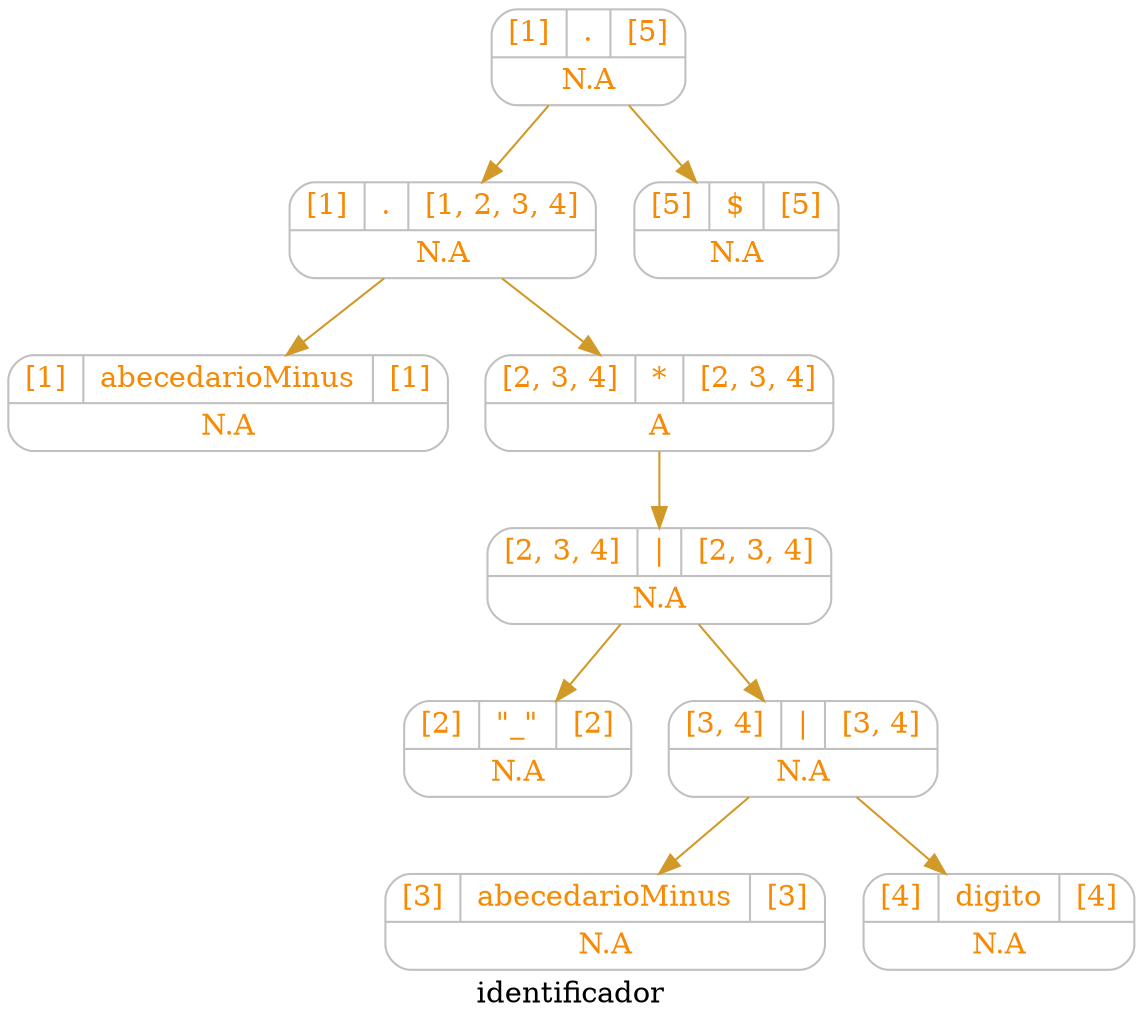 digraph structs {

node[shape=Mrecord color=gray fontcolor="#f78a05"];
label ="identificador"
edge[color="#d19928"];
struct391726130[label="{{[1]|<here>.|[5]}|N.A}"];
    struct391726130->struct715698682
struct715698682[label="{{[1]|<here>.|[1, 2, 3, 4]}|N.A}"];
    struct715698682->struct2066610398
struct2066610398[label="{{[1]|<here>abecedarioMinus|[1]}|N.A}"];
    struct715698682->struct1438913611
struct1438913611[label="{{[2, 3, 4]|<here>*|[2, 3, 4]}|A}"];
    struct1438913611->struct2067485444
struct2067485444[label="{{[2, 3, 4]|<here>\||[2, 3, 4]}|N.A}"];
    struct2067485444->struct1019435743
struct1019435743[label="{{[2]|<here>\"_\"|[2]}|N.A}"];
    struct2067485444->struct683458193
struct683458193[label="{{[3, 4]|<here>\||[3, 4]}|N.A}"];
    struct683458193->struct1571783041
struct1571783041[label="{{[3]|<here>abecedarioMinus|[3]}|N.A}"];
    struct683458193->struct2091731523
struct2091731523[label="{{[4]|<here>digito|[4]}|N.A}"];
    struct391726130->struct1520366251
struct1520366251[label="{{[5]|<here>$|[5]}|N.A}"];

}